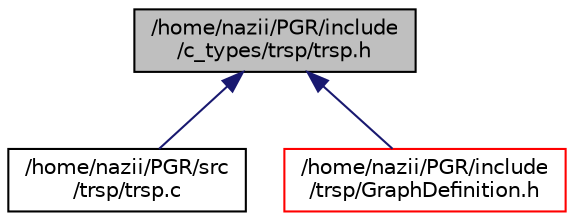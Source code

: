 digraph "/home/nazii/PGR/include/c_types/trsp/trsp.h"
{
  edge [fontname="Helvetica",fontsize="10",labelfontname="Helvetica",labelfontsize="10"];
  node [fontname="Helvetica",fontsize="10",shape=record];
  Node3 [label="/home/nazii/PGR/include\l/c_types/trsp/trsp.h",height=0.2,width=0.4,color="black", fillcolor="grey75", style="filled", fontcolor="black"];
  Node3 -> Node4 [dir="back",color="midnightblue",fontsize="10",style="solid",fontname="Helvetica"];
  Node4 [label="/home/nazii/PGR/src\l/trsp/trsp.c",height=0.2,width=0.4,color="black", fillcolor="white", style="filled",URL="$trsp_8c.html"];
  Node3 -> Node5 [dir="back",color="midnightblue",fontsize="10",style="solid",fontname="Helvetica"];
  Node5 [label="/home/nazii/PGR/include\l/trsp/GraphDefinition.h",height=0.2,width=0.4,color="red", fillcolor="white", style="filled",URL="$GraphDefinition_8h.html"];
}
